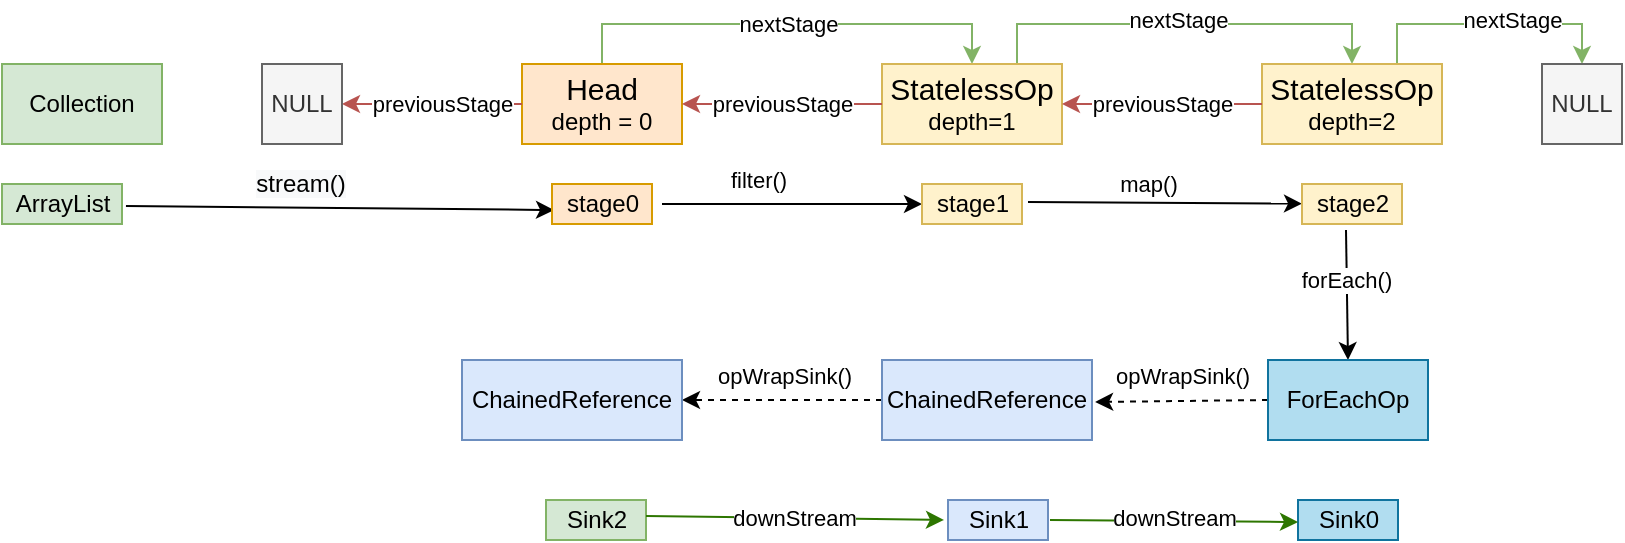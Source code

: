 <mxfile version="13.1.3" type="github"><diagram id="RXMxRGYJJL3W3shrAFnF" name="Page-1"><mxGraphModel dx="932" dy="551" grid="1" gridSize="10" guides="1" tooltips="1" connect="1" arrows="1" fold="1" page="1" pageScale="1" pageWidth="850" pageHeight="1100" math="0" shadow="0"><root><mxCell id="0"/><mxCell id="1" parent="0"/><mxCell id="CTfW-CZOcNl0VvGU0OIk-2" value="Collection" style="rounded=0;whiteSpace=wrap;html=1;fillColor=#d5e8d4;strokeColor=#82b366;" vertex="1" parent="1"><mxGeometry x="30" y="192" width="80" height="40" as="geometry"/></mxCell><mxCell id="CTfW-CZOcNl0VvGU0OIk-6" value="nextStage" style="edgeStyle=orthogonalEdgeStyle;rounded=0;orthogonalLoop=1;jettySize=auto;html=1;exitX=0.5;exitY=0;exitDx=0;exitDy=0;entryX=0.5;entryY=0;entryDx=0;entryDy=0;fillColor=#d5e8d4;strokeColor=#82b366;" edge="1" parent="1" source="CTfW-CZOcNl0VvGU0OIk-3" target="CTfW-CZOcNl0VvGU0OIk-7"><mxGeometry relative="1" as="geometry"><mxPoint x="520" y="102" as="targetPoint"/></mxGeometry></mxCell><mxCell id="CTfW-CZOcNl0VvGU0OIk-3" value="&lt;font style=&quot;font-size: 15px&quot;&gt;Head&lt;/font&gt;&lt;br&gt;depth = 0" style="rounded=0;whiteSpace=wrap;html=1;fillColor=#ffe6cc;strokeColor=#d79b00;" vertex="1" parent="1"><mxGeometry x="290" y="192" width="80" height="40" as="geometry"/></mxCell><mxCell id="CTfW-CZOcNl0VvGU0OIk-5" value="&lt;span style=&quot;font-size: 11px&quot;&gt;previousStage&lt;/span&gt;" style="endArrow=classic;html=1;exitX=0;exitY=0.5;exitDx=0;exitDy=0;entryX=1;entryY=0.5;entryDx=0;entryDy=0;fillColor=#f8cecc;strokeColor=#b85450;" edge="1" parent="1" source="CTfW-CZOcNl0VvGU0OIk-3" target="CTfW-CZOcNl0VvGU0OIk-11"><mxGeometry x="-0.111" width="50" height="50" relative="1" as="geometry"><mxPoint x="340" y="452" as="sourcePoint"/><mxPoint x="180" y="212" as="targetPoint"/><mxPoint as="offset"/></mxGeometry></mxCell><mxCell id="CTfW-CZOcNl0VvGU0OIk-28" style="edgeStyle=orthogonalEdgeStyle;rounded=0;orthogonalLoop=1;jettySize=auto;html=1;exitX=0.75;exitY=0;exitDx=0;exitDy=0;entryX=0.5;entryY=0;entryDx=0;entryDy=0;fillColor=#d5e8d4;strokeColor=#82b366;" edge="1" parent="1" source="CTfW-CZOcNl0VvGU0OIk-7" target="CTfW-CZOcNl0VvGU0OIk-23"><mxGeometry relative="1" as="geometry"/></mxCell><mxCell id="CTfW-CZOcNl0VvGU0OIk-29" value="nextStage" style="edgeLabel;html=1;align=center;verticalAlign=middle;resizable=0;points=[];" vertex="1" connectable="0" parent="CTfW-CZOcNl0VvGU0OIk-28"><mxGeometry x="-0.031" y="2" relative="1" as="geometry"><mxPoint as="offset"/></mxGeometry></mxCell><mxCell id="CTfW-CZOcNl0VvGU0OIk-7" value="&lt;font&gt;&lt;span style=&quot;font-size: 15px&quot;&gt;StatelessOp&lt;/span&gt;&lt;br&gt;&lt;font style=&quot;font-size: 12px&quot;&gt;depth=1&lt;/font&gt;&lt;br&gt;&lt;/font&gt;" style="rounded=0;whiteSpace=wrap;html=1;fillColor=#fff2cc;strokeColor=#d6b656;" vertex="1" parent="1"><mxGeometry x="470" y="192" width="90" height="40" as="geometry"/></mxCell><mxCell id="CTfW-CZOcNl0VvGU0OIk-8" value="&lt;span style=&quot;font-size: 11px&quot;&gt;previousStage&lt;/span&gt;" style="endArrow=classic;html=1;exitX=0;exitY=0.5;exitDx=0;exitDy=0;entryX=1;entryY=0.5;entryDx=0;entryDy=0;fillColor=#f8cecc;strokeColor=#b85450;" edge="1" parent="1" source="CTfW-CZOcNl0VvGU0OIk-7" target="CTfW-CZOcNl0VvGU0OIk-3"><mxGeometry width="50" height="50" relative="1" as="geometry"><mxPoint x="520" y="452" as="sourcePoint"/><mxPoint x="360" y="212" as="targetPoint"/></mxGeometry></mxCell><mxCell id="CTfW-CZOcNl0VvGU0OIk-11" value="NULL" style="rounded=0;whiteSpace=wrap;html=1;fillColor=#f5f5f5;strokeColor=#666666;fontColor=#333333;" vertex="1" parent="1"><mxGeometry x="160" y="192" width="40" height="40" as="geometry"/></mxCell><mxCell id="CTfW-CZOcNl0VvGU0OIk-12" value="ArrayList" style="text;html=1;align=center;verticalAlign=middle;resizable=0;points=[];autosize=1;fillColor=#d5e8d4;strokeColor=#82b366;" vertex="1" parent="1"><mxGeometry x="30" y="252" width="60" height="20" as="geometry"/></mxCell><mxCell id="CTfW-CZOcNl0VvGU0OIk-14" value="" style="endArrow=classic;html=1;exitX=1.033;exitY=0.55;exitDx=0;exitDy=0;exitPerimeter=0;entryX=0.02;entryY=0.65;entryDx=0;entryDy=0;entryPerimeter=0;" edge="1" parent="1" source="CTfW-CZOcNl0VvGU0OIk-12" target="CTfW-CZOcNl0VvGU0OIk-17"><mxGeometry width="50" height="50" relative="1" as="geometry"><mxPoint x="380" y="452" as="sourcePoint"/><mxPoint x="300" y="263" as="targetPoint"/></mxGeometry></mxCell><mxCell id="CTfW-CZOcNl0VvGU0OIk-16" value="&lt;span style=&quot;font-size: 12px ; background-color: rgb(248 , 249 , 250)&quot;&gt;stream()&lt;/span&gt;" style="edgeLabel;html=1;align=center;verticalAlign=middle;resizable=0;points=[];" vertex="1" connectable="0" parent="CTfW-CZOcNl0VvGU0OIk-14"><mxGeometry x="-0.192" y="3" relative="1" as="geometry"><mxPoint y="-8.8" as="offset"/></mxGeometry></mxCell><mxCell id="CTfW-CZOcNl0VvGU0OIk-17" value="stage0" style="text;html=1;align=center;verticalAlign=middle;resizable=0;points=[];autosize=1;fillColor=#ffe6cc;strokeColor=#d79b00;" vertex="1" parent="1"><mxGeometry x="305" y="252" width="50" height="20" as="geometry"/></mxCell><mxCell id="CTfW-CZOcNl0VvGU0OIk-18" value="" style="endArrow=classic;html=1;" edge="1" parent="1" target="CTfW-CZOcNl0VvGU0OIk-19"><mxGeometry width="50" height="50" relative="1" as="geometry"><mxPoint x="360" y="262" as="sourcePoint"/><mxPoint x="520" y="262" as="targetPoint"/></mxGeometry></mxCell><mxCell id="CTfW-CZOcNl0VvGU0OIk-22" value="filter()" style="edgeLabel;html=1;align=center;verticalAlign=middle;resizable=0;points=[];" vertex="1" connectable="0" parent="CTfW-CZOcNl0VvGU0OIk-18"><mxGeometry x="-0.262" y="1" relative="1" as="geometry"><mxPoint y="-11.04" as="offset"/></mxGeometry></mxCell><mxCell id="CTfW-CZOcNl0VvGU0OIk-19" value="stage1" style="text;html=1;align=center;verticalAlign=middle;resizable=0;points=[];autosize=1;fillColor=#fff2cc;strokeColor=#d6b656;" vertex="1" parent="1"><mxGeometry x="490" y="252" width="50" height="20" as="geometry"/></mxCell><mxCell id="CTfW-CZOcNl0VvGU0OIk-34" style="edgeStyle=orthogonalEdgeStyle;rounded=0;orthogonalLoop=1;jettySize=auto;html=1;exitX=0.75;exitY=0;exitDx=0;exitDy=0;entryX=0.5;entryY=0;entryDx=0;entryDy=0;fillColor=#d5e8d4;strokeColor=#82b366;" edge="1" parent="1" source="CTfW-CZOcNl0VvGU0OIk-23" target="CTfW-CZOcNl0VvGU0OIk-33"><mxGeometry relative="1" as="geometry"/></mxCell><mxCell id="CTfW-CZOcNl0VvGU0OIk-23" value="&lt;font&gt;&lt;span style=&quot;font-size: 15px&quot;&gt;StatelessOp&lt;/span&gt;&lt;br&gt;&lt;font style=&quot;font-size: 12px&quot;&gt;depth=2&lt;/font&gt;&lt;br&gt;&lt;/font&gt;" style="rounded=0;whiteSpace=wrap;html=1;fillColor=#fff2cc;strokeColor=#d6b656;" vertex="1" parent="1"><mxGeometry x="660" y="192" width="90" height="40" as="geometry"/></mxCell><mxCell id="CTfW-CZOcNl0VvGU0OIk-24" value="&lt;span style=&quot;font-size: 11px&quot;&gt;previousStage&lt;/span&gt;" style="endArrow=classic;html=1;exitX=0;exitY=0.5;exitDx=0;exitDy=0;entryX=1;entryY=0.5;entryDx=0;entryDy=0;fillColor=#f8cecc;strokeColor=#b85450;" edge="1" parent="1" source="CTfW-CZOcNl0VvGU0OIk-23" target="CTfW-CZOcNl0VvGU0OIk-7"><mxGeometry width="50" height="50" relative="1" as="geometry"><mxPoint x="730" y="452" as="sourcePoint"/><mxPoint x="590" y="212" as="targetPoint"/></mxGeometry></mxCell><mxCell id="CTfW-CZOcNl0VvGU0OIk-30" value="" style="endArrow=classic;html=1;exitX=1.06;exitY=0.45;exitDx=0;exitDy=0;exitPerimeter=0;" edge="1" parent="1" source="CTfW-CZOcNl0VvGU0OIk-19" target="CTfW-CZOcNl0VvGU0OIk-31"><mxGeometry width="50" height="50" relative="1" as="geometry"><mxPoint x="580" y="452" as="sourcePoint"/><mxPoint x="700" y="261" as="targetPoint"/></mxGeometry></mxCell><mxCell id="CTfW-CZOcNl0VvGU0OIk-32" value="map()" style="edgeLabel;html=1;align=center;verticalAlign=middle;resizable=0;points=[];" vertex="1" connectable="0" parent="CTfW-CZOcNl0VvGU0OIk-30"><mxGeometry x="-0.37" y="3" relative="1" as="geometry"><mxPoint x="16.98" y="-6.26" as="offset"/></mxGeometry></mxCell><mxCell id="CTfW-CZOcNl0VvGU0OIk-31" value="stage2" style="text;html=1;align=center;verticalAlign=middle;resizable=0;points=[];autosize=1;fillColor=#fff2cc;strokeColor=#d6b656;" vertex="1" parent="1"><mxGeometry x="680" y="252" width="50" height="20" as="geometry"/></mxCell><mxCell id="CTfW-CZOcNl0VvGU0OIk-33" value="NULL" style="rounded=0;whiteSpace=wrap;html=1;fillColor=#f5f5f5;strokeColor=#666666;fontColor=#333333;" vertex="1" parent="1"><mxGeometry x="800" y="192" width="40" height="40" as="geometry"/></mxCell><mxCell id="CTfW-CZOcNl0VvGU0OIk-35" value="&lt;span style=&quot;font-size: 11px ; background-color: rgb(255 , 255 , 255)&quot;&gt;nextStage&lt;/span&gt;" style="text;html=1;align=center;verticalAlign=middle;resizable=0;points=[];autosize=1;" vertex="1" parent="1"><mxGeometry x="750" y="160" width="70" height="20" as="geometry"/></mxCell><mxCell id="CTfW-CZOcNl0VvGU0OIk-37" value="" style="endArrow=classic;html=1;exitX=0.44;exitY=1.15;exitDx=0;exitDy=0;exitPerimeter=0;entryX=0.5;entryY=0;entryDx=0;entryDy=0;" edge="1" parent="1" source="CTfW-CZOcNl0VvGU0OIk-31" target="CTfW-CZOcNl0VvGU0OIk-49"><mxGeometry width="50" height="50" relative="1" as="geometry"><mxPoint x="440" y="350" as="sourcePoint"/><mxPoint x="702" y="350" as="targetPoint"/></mxGeometry></mxCell><mxCell id="CTfW-CZOcNl0VvGU0OIk-38" value="forEach()" style="edgeLabel;html=1;align=center;verticalAlign=middle;resizable=0;points=[];" vertex="1" connectable="0" parent="CTfW-CZOcNl0VvGU0OIk-37"><mxGeometry x="-0.253" y="-1" relative="1" as="geometry"><mxPoint as="offset"/></mxGeometry></mxCell><mxCell id="CTfW-CZOcNl0VvGU0OIk-39" value="Sink0" style="text;html=1;align=center;verticalAlign=middle;resizable=0;points=[];autosize=1;strokeColor=#10739e;fillColor=#b1ddf0;" vertex="1" parent="1"><mxGeometry x="678" y="410" width="50" height="20" as="geometry"/></mxCell><mxCell id="CTfW-CZOcNl0VvGU0OIk-41" value="opWrapSink()" style="endArrow=classic;html=1;dashed=1;exitX=0;exitY=0.5;exitDx=0;exitDy=0;entryX=1.013;entryY=0.55;entryDx=0;entryDy=0;entryPerimeter=0;" edge="1" parent="1" source="CTfW-CZOcNl0VvGU0OIk-49"><mxGeometry x="-0.007" y="-12" width="50" height="50" relative="1" as="geometry"><mxPoint x="658" y="362" as="sourcePoint"/><mxPoint x="576.56" y="361" as="targetPoint"/><mxPoint as="offset"/></mxGeometry></mxCell><mxCell id="CTfW-CZOcNl0VvGU0OIk-42" value="Sink1" style="text;html=1;align=center;verticalAlign=middle;resizable=0;points=[];autosize=1;strokeColor=#6c8ebf;fillColor=#dae8fc;" vertex="1" parent="1"><mxGeometry x="503" y="410" width="50" height="20" as="geometry"/></mxCell><mxCell id="CTfW-CZOcNl0VvGU0OIk-44" value="opWrapSink()" style="endArrow=classic;html=1;dashed=1;exitX=0;exitY=0.5;exitDx=0;exitDy=0;entryX=1;entryY=0.5;entryDx=0;entryDy=0;" edge="1" parent="1" target="CTfW-CZOcNl0VvGU0OIk-51" source="CTfW-CZOcNl0VvGU0OIk-50"><mxGeometry x="-0.007" y="-12" width="50" height="50" relative="1" as="geometry"><mxPoint x="453" y="362" as="sourcePoint"/><mxPoint x="381.56" y="361" as="targetPoint"/><mxPoint as="offset"/></mxGeometry></mxCell><mxCell id="CTfW-CZOcNl0VvGU0OIk-45" value="Sink2" style="text;html=1;align=center;verticalAlign=middle;resizable=0;points=[];autosize=1;strokeColor=#82b366;fillColor=#d5e8d4;" vertex="1" parent="1"><mxGeometry x="302" y="410" width="50" height="20" as="geometry"/></mxCell><mxCell id="CTfW-CZOcNl0VvGU0OIk-46" value="" style="endArrow=classic;html=1;exitX=1.02;exitY=0.5;exitDx=0;exitDy=0;exitPerimeter=0;entryX=0;entryY=0.55;entryDx=0;entryDy=0;entryPerimeter=0;fillColor=#60a917;strokeColor=#2D7600;" edge="1" parent="1" source="CTfW-CZOcNl0VvGU0OIk-42" target="CTfW-CZOcNl0VvGU0OIk-39"><mxGeometry width="50" height="50" relative="1" as="geometry"><mxPoint x="443" y="378" as="sourcePoint"/><mxPoint x="493" y="328" as="targetPoint"/></mxGeometry></mxCell><mxCell id="CTfW-CZOcNl0VvGU0OIk-48" value="downStream" style="edgeLabel;html=1;align=center;verticalAlign=middle;resizable=0;points=[];" vertex="1" connectable="0" parent="CTfW-CZOcNl0VvGU0OIk-46"><mxGeometry x="-0.0" y="1" relative="1" as="geometry"><mxPoint y="-1" as="offset"/></mxGeometry></mxCell><mxCell id="CTfW-CZOcNl0VvGU0OIk-47" value="downStream" style="endArrow=classic;html=1;exitX=1;exitY=0.4;exitDx=0;exitDy=0;exitPerimeter=0;entryX=-0.04;entryY=0.5;entryDx=0;entryDy=0;entryPerimeter=0;fillColor=#60a917;strokeColor=#2D7600;" edge="1" parent="1" source="CTfW-CZOcNl0VvGU0OIk-45" target="CTfW-CZOcNl0VvGU0OIk-42"><mxGeometry width="50" height="50" relative="1" as="geometry"><mxPoint x="443" y="378" as="sourcePoint"/><mxPoint x="493" y="328" as="targetPoint"/></mxGeometry></mxCell><mxCell id="CTfW-CZOcNl0VvGU0OIk-49" value="&lt;span&gt;ForEachOp&lt;/span&gt;" style="rounded=0;whiteSpace=wrap;html=1;fillColor=#b1ddf0;strokeColor=#10739e;" vertex="1" parent="1"><mxGeometry x="663" y="340" width="80" height="40" as="geometry"/></mxCell><mxCell id="CTfW-CZOcNl0VvGU0OIk-50" value="&lt;span&gt;ChainedReference&lt;/span&gt;" style="rounded=0;whiteSpace=wrap;html=1;fillColor=#dae8fc;strokeColor=#6c8ebf;" vertex="1" parent="1"><mxGeometry x="470" y="340" width="105" height="40" as="geometry"/></mxCell><mxCell id="CTfW-CZOcNl0VvGU0OIk-51" value="&lt;span&gt;ChainedReference&lt;/span&gt;" style="rounded=0;whiteSpace=wrap;html=1;fillColor=#dae8fc;strokeColor=#6c8ebf;" vertex="1" parent="1"><mxGeometry x="260" y="340" width="110" height="40" as="geometry"/></mxCell></root></mxGraphModel></diagram></mxfile>